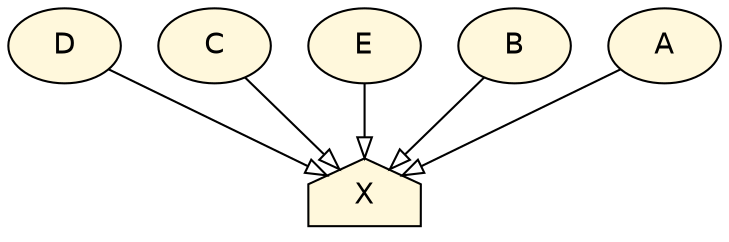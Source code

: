 digraph {
"ee7bf275-801d-44c4-bee1-9746eddd3a8c" [label="D", shape=ellipse, style=filled, fillcolor=cornsilk, fontname=Helvetica];
"ee7bf275-801d-44c4-bee1-9746eddd3a8c" -> "27507655-414a-49bb-a73d-ce2b8575cce1" [taillabel="", arrowhead=onormal, fontname=Helvetica];
"27507655-414a-49bb-a73d-ce2b8575cce1" [label="X", shape=house, style=filled, fillcolor=cornsilk, fontname=Helvetica];
"d11ff578-2b98-4105-976c-e601cf6330a4" [label="C", shape=ellipse, style=filled, fillcolor=cornsilk, fontname=Helvetica];
"d11ff578-2b98-4105-976c-e601cf6330a4" -> "27507655-414a-49bb-a73d-ce2b8575cce1" [taillabel="", arrowhead=onormal, fontname=Helvetica];
"3e428e7b-ed82-48dc-9a9c-47a7a34a6142" [label="E", shape=ellipse, style=filled, fillcolor=cornsilk, fontname=Helvetica];
"3e428e7b-ed82-48dc-9a9c-47a7a34a6142" -> "27507655-414a-49bb-a73d-ce2b8575cce1" [taillabel="", arrowhead=onormal, fontname=Helvetica];
"0da413e1-7f6b-442d-b6a3-df8299234ecc" [label="B", shape=ellipse, style=filled, fillcolor=cornsilk, fontname=Helvetica];
"0da413e1-7f6b-442d-b6a3-df8299234ecc" -> "27507655-414a-49bb-a73d-ce2b8575cce1" [taillabel="", arrowhead=onormal, fontname=Helvetica];
"7a5f87fe-c408-4cda-9d45-ce4192437159" [label="A", shape=ellipse, style=filled, fillcolor=cornsilk, fontname=Helvetica];
"7a5f87fe-c408-4cda-9d45-ce4192437159" -> "27507655-414a-49bb-a73d-ce2b8575cce1" [taillabel="", arrowhead=onormal, fontname=Helvetica];
}
